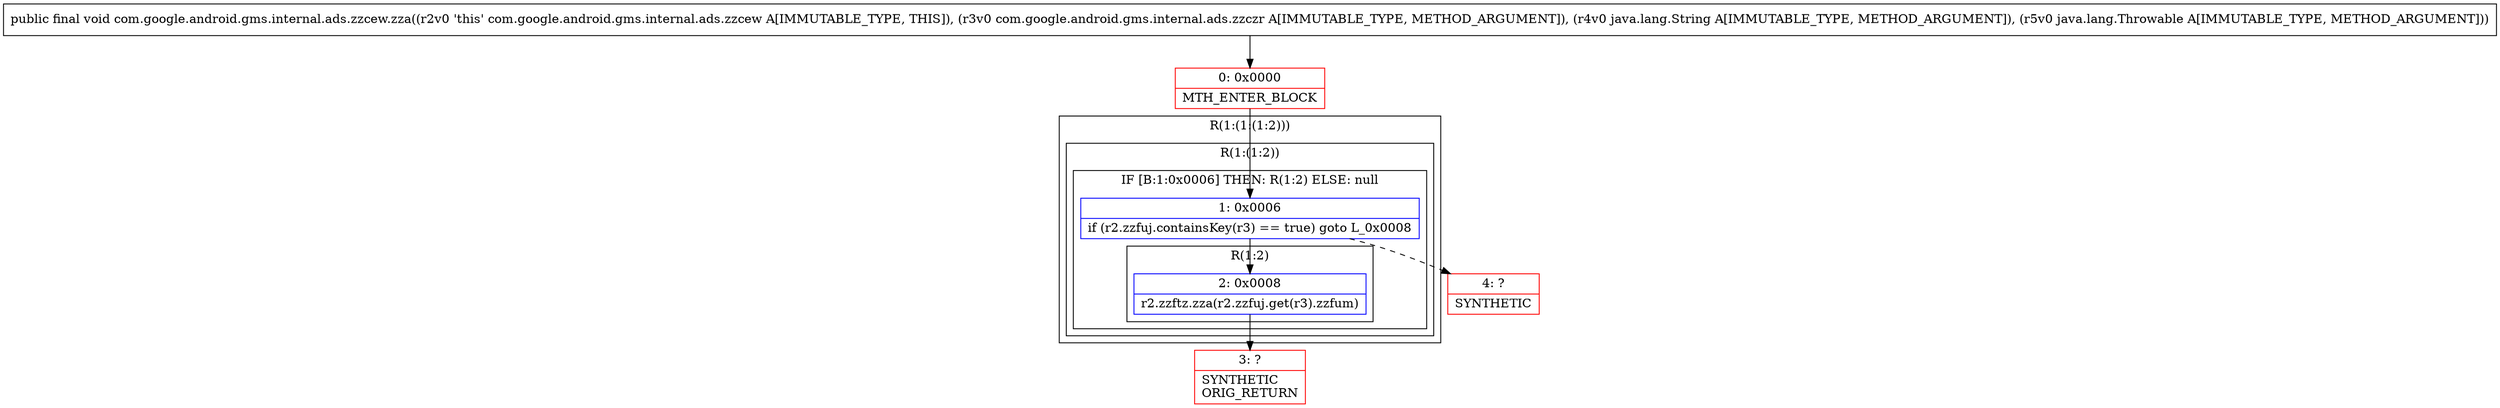 digraph "CFG forcom.google.android.gms.internal.ads.zzcew.zza(Lcom\/google\/android\/gms\/internal\/ads\/zzczr;Ljava\/lang\/String;Ljava\/lang\/Throwable;)V" {
subgraph cluster_Region_594010718 {
label = "R(1:(1:(1:2)))";
node [shape=record,color=blue];
subgraph cluster_Region_1104985715 {
label = "R(1:(1:2))";
node [shape=record,color=blue];
subgraph cluster_IfRegion_443074193 {
label = "IF [B:1:0x0006] THEN: R(1:2) ELSE: null";
node [shape=record,color=blue];
Node_1 [shape=record,label="{1\:\ 0x0006|if (r2.zzfuj.containsKey(r3) == true) goto L_0x0008\l}"];
subgraph cluster_Region_1084024120 {
label = "R(1:2)";
node [shape=record,color=blue];
Node_2 [shape=record,label="{2\:\ 0x0008|r2.zzftz.zza(r2.zzfuj.get(r3).zzfum)\l}"];
}
}
}
}
Node_0 [shape=record,color=red,label="{0\:\ 0x0000|MTH_ENTER_BLOCK\l}"];
Node_3 [shape=record,color=red,label="{3\:\ ?|SYNTHETIC\lORIG_RETURN\l}"];
Node_4 [shape=record,color=red,label="{4\:\ ?|SYNTHETIC\l}"];
MethodNode[shape=record,label="{public final void com.google.android.gms.internal.ads.zzcew.zza((r2v0 'this' com.google.android.gms.internal.ads.zzcew A[IMMUTABLE_TYPE, THIS]), (r3v0 com.google.android.gms.internal.ads.zzczr A[IMMUTABLE_TYPE, METHOD_ARGUMENT]), (r4v0 java.lang.String A[IMMUTABLE_TYPE, METHOD_ARGUMENT]), (r5v0 java.lang.Throwable A[IMMUTABLE_TYPE, METHOD_ARGUMENT])) }"];
MethodNode -> Node_0;
Node_1 -> Node_2;
Node_1 -> Node_4[style=dashed];
Node_2 -> Node_3;
Node_0 -> Node_1;
}

